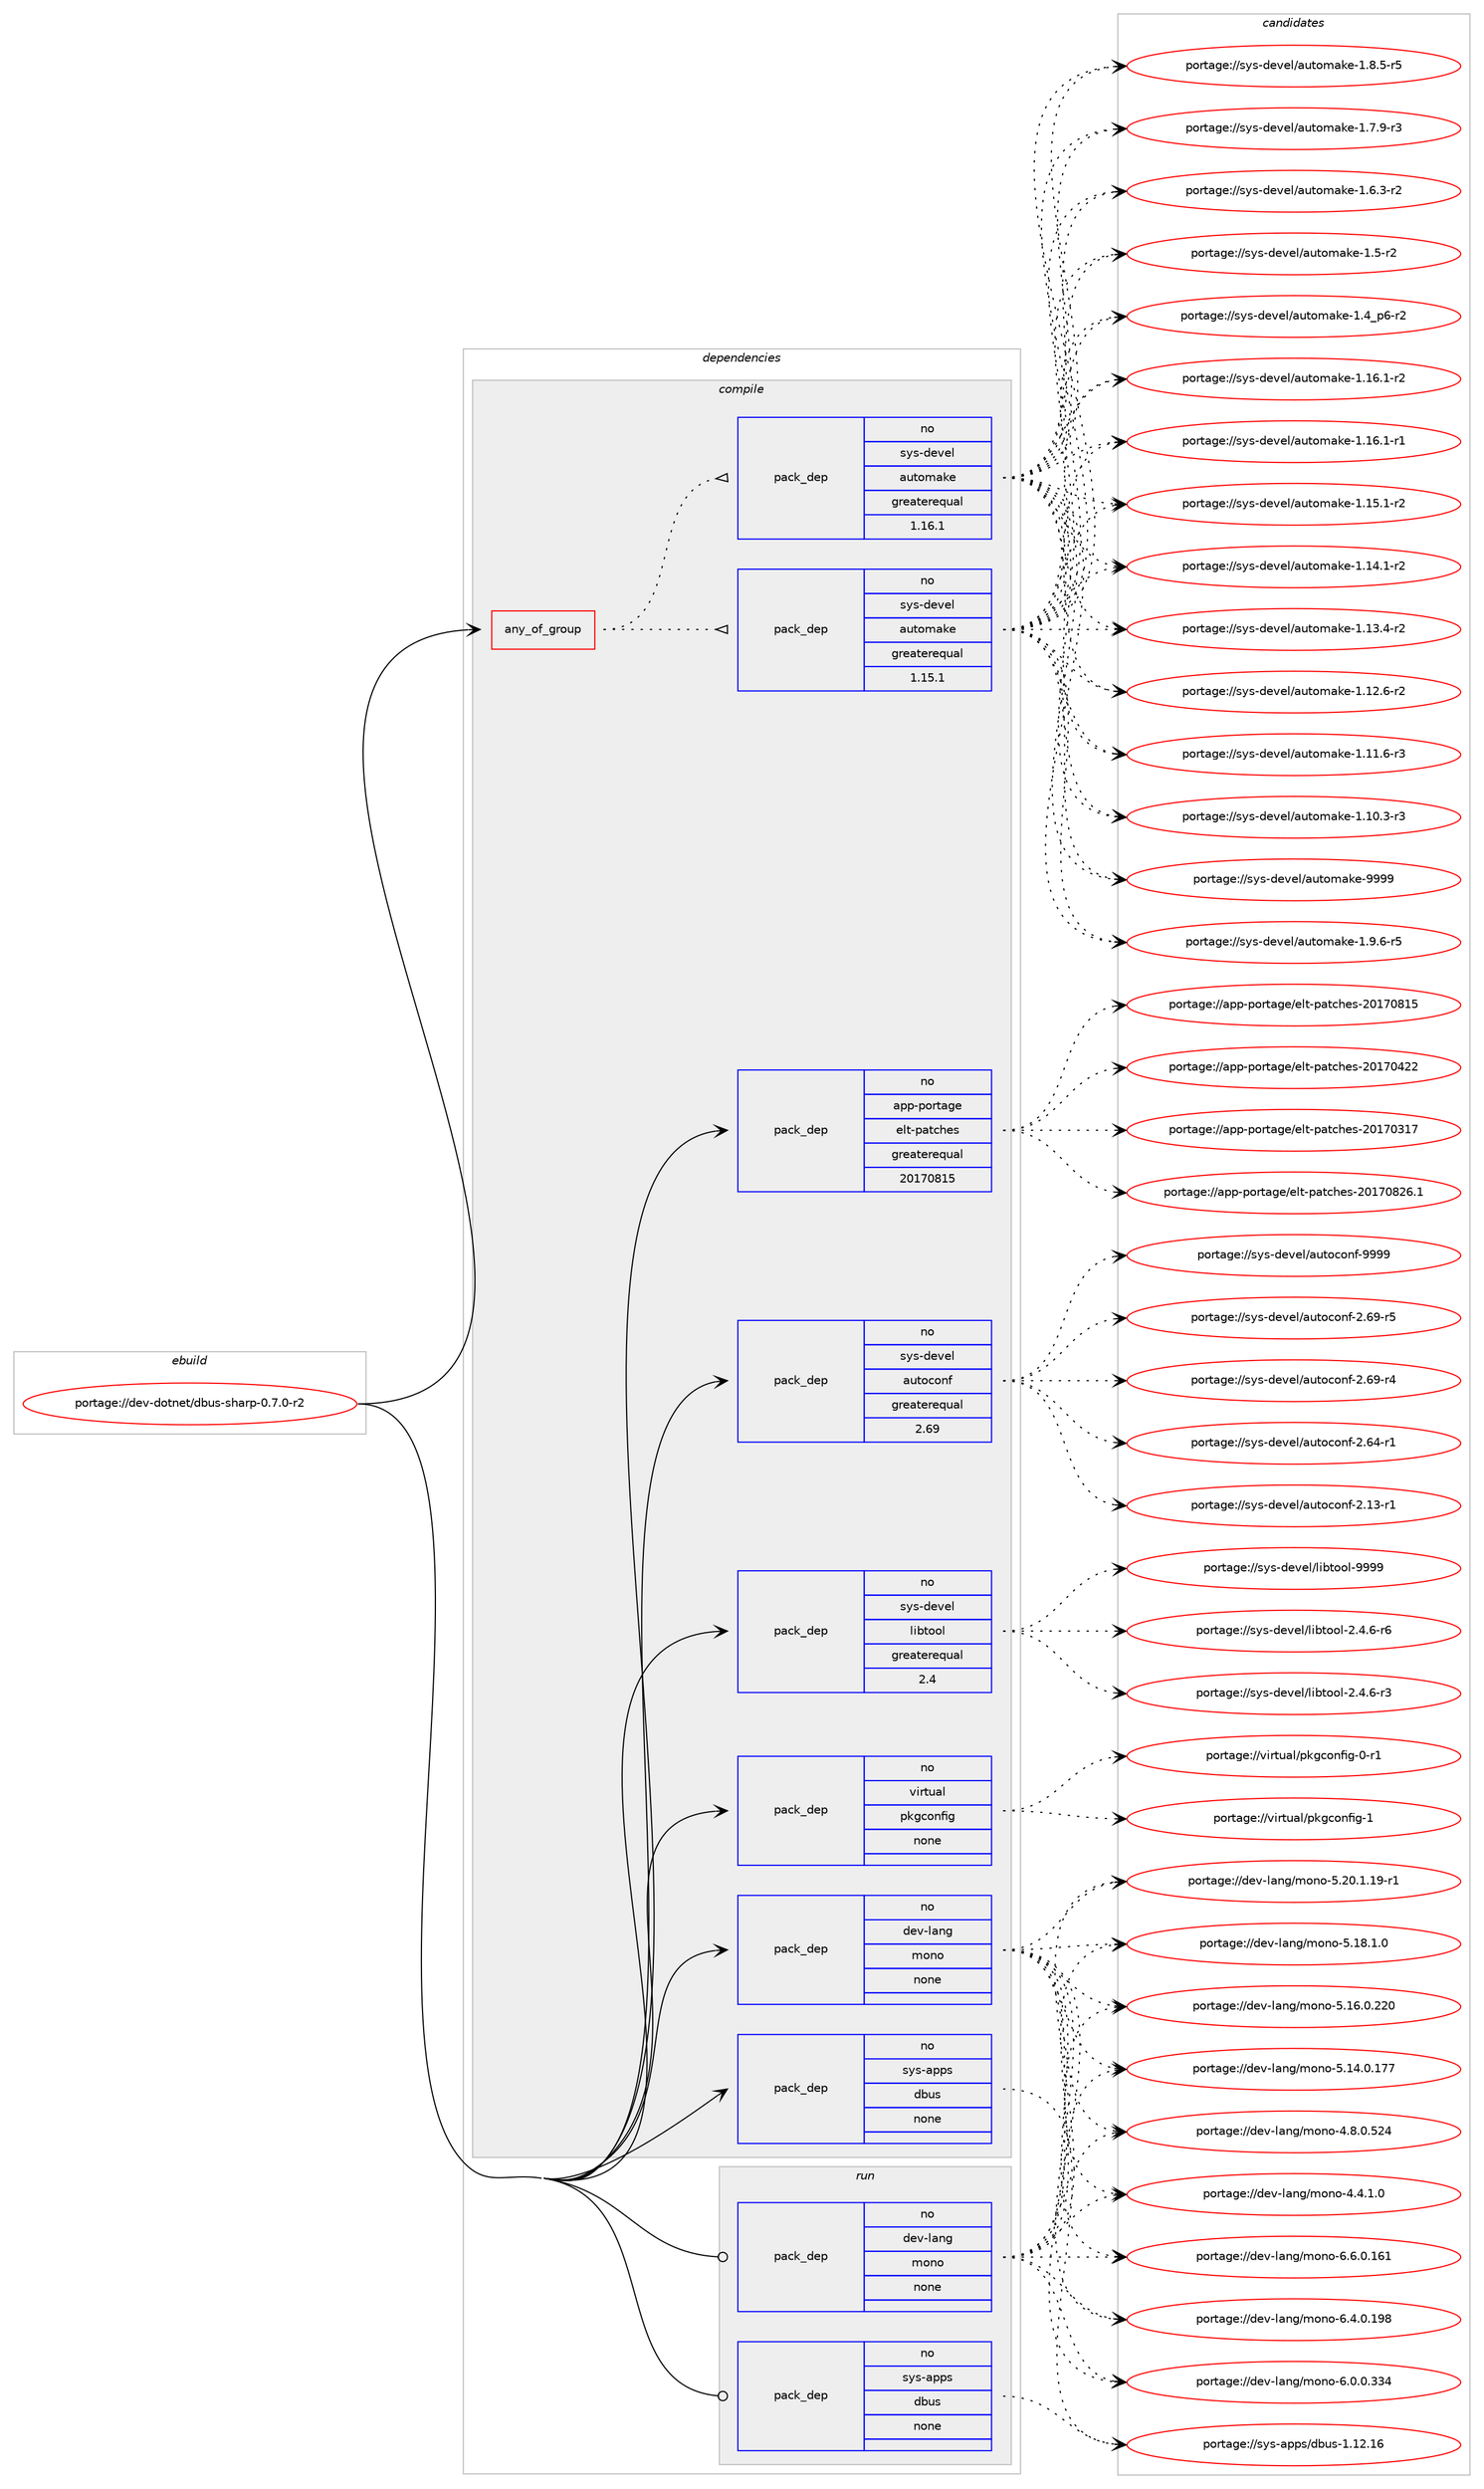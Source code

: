 digraph prolog {

# *************
# Graph options
# *************

newrank=true;
concentrate=true;
compound=true;
graph [rankdir=LR,fontname=Helvetica,fontsize=10,ranksep=1.5];#, ranksep=2.5, nodesep=0.2];
edge  [arrowhead=vee];
node  [fontname=Helvetica,fontsize=10];

# **********
# The ebuild
# **********

subgraph cluster_leftcol {
color=gray;
label=<<i>ebuild</i>>;
id [label="portage://dev-dotnet/dbus-sharp-0.7.0-r2", color=red, width=4, href="../dev-dotnet/dbus-sharp-0.7.0-r2.svg"];
}

# ****************
# The dependencies
# ****************

subgraph cluster_midcol {
color=gray;
label=<<i>dependencies</i>>;
subgraph cluster_compile {
fillcolor="#eeeeee";
style=filled;
label=<<i>compile</i>>;
subgraph any6927 {
dependency576386 [label=<<TABLE BORDER="0" CELLBORDER="1" CELLSPACING="0" CELLPADDING="4"><TR><TD CELLPADDING="10">any_of_group</TD></TR></TABLE>>, shape=none, color=red];subgraph pack433435 {
dependency576387 [label=<<TABLE BORDER="0" CELLBORDER="1" CELLSPACING="0" CELLPADDING="4" WIDTH="220"><TR><TD ROWSPAN="6" CELLPADDING="30">pack_dep</TD></TR><TR><TD WIDTH="110">no</TD></TR><TR><TD>sys-devel</TD></TR><TR><TD>automake</TD></TR><TR><TD>greaterequal</TD></TR><TR><TD>1.16.1</TD></TR></TABLE>>, shape=none, color=blue];
}
dependency576386:e -> dependency576387:w [weight=20,style="dotted",arrowhead="oinv"];
subgraph pack433436 {
dependency576388 [label=<<TABLE BORDER="0" CELLBORDER="1" CELLSPACING="0" CELLPADDING="4" WIDTH="220"><TR><TD ROWSPAN="6" CELLPADDING="30">pack_dep</TD></TR><TR><TD WIDTH="110">no</TD></TR><TR><TD>sys-devel</TD></TR><TR><TD>automake</TD></TR><TR><TD>greaterequal</TD></TR><TR><TD>1.15.1</TD></TR></TABLE>>, shape=none, color=blue];
}
dependency576386:e -> dependency576388:w [weight=20,style="dotted",arrowhead="oinv"];
}
id:e -> dependency576386:w [weight=20,style="solid",arrowhead="vee"];
subgraph pack433437 {
dependency576389 [label=<<TABLE BORDER="0" CELLBORDER="1" CELLSPACING="0" CELLPADDING="4" WIDTH="220"><TR><TD ROWSPAN="6" CELLPADDING="30">pack_dep</TD></TR><TR><TD WIDTH="110">no</TD></TR><TR><TD>app-portage</TD></TR><TR><TD>elt-patches</TD></TR><TR><TD>greaterequal</TD></TR><TR><TD>20170815</TD></TR></TABLE>>, shape=none, color=blue];
}
id:e -> dependency576389:w [weight=20,style="solid",arrowhead="vee"];
subgraph pack433438 {
dependency576390 [label=<<TABLE BORDER="0" CELLBORDER="1" CELLSPACING="0" CELLPADDING="4" WIDTH="220"><TR><TD ROWSPAN="6" CELLPADDING="30">pack_dep</TD></TR><TR><TD WIDTH="110">no</TD></TR><TR><TD>dev-lang</TD></TR><TR><TD>mono</TD></TR><TR><TD>none</TD></TR><TR><TD></TD></TR></TABLE>>, shape=none, color=blue];
}
id:e -> dependency576390:w [weight=20,style="solid",arrowhead="vee"];
subgraph pack433439 {
dependency576391 [label=<<TABLE BORDER="0" CELLBORDER="1" CELLSPACING="0" CELLPADDING="4" WIDTH="220"><TR><TD ROWSPAN="6" CELLPADDING="30">pack_dep</TD></TR><TR><TD WIDTH="110">no</TD></TR><TR><TD>sys-apps</TD></TR><TR><TD>dbus</TD></TR><TR><TD>none</TD></TR><TR><TD></TD></TR></TABLE>>, shape=none, color=blue];
}
id:e -> dependency576391:w [weight=20,style="solid",arrowhead="vee"];
subgraph pack433440 {
dependency576392 [label=<<TABLE BORDER="0" CELLBORDER="1" CELLSPACING="0" CELLPADDING="4" WIDTH="220"><TR><TD ROWSPAN="6" CELLPADDING="30">pack_dep</TD></TR><TR><TD WIDTH="110">no</TD></TR><TR><TD>sys-devel</TD></TR><TR><TD>autoconf</TD></TR><TR><TD>greaterequal</TD></TR><TR><TD>2.69</TD></TR></TABLE>>, shape=none, color=blue];
}
id:e -> dependency576392:w [weight=20,style="solid",arrowhead="vee"];
subgraph pack433441 {
dependency576393 [label=<<TABLE BORDER="0" CELLBORDER="1" CELLSPACING="0" CELLPADDING="4" WIDTH="220"><TR><TD ROWSPAN="6" CELLPADDING="30">pack_dep</TD></TR><TR><TD WIDTH="110">no</TD></TR><TR><TD>sys-devel</TD></TR><TR><TD>libtool</TD></TR><TR><TD>greaterequal</TD></TR><TR><TD>2.4</TD></TR></TABLE>>, shape=none, color=blue];
}
id:e -> dependency576393:w [weight=20,style="solid",arrowhead="vee"];
subgraph pack433442 {
dependency576394 [label=<<TABLE BORDER="0" CELLBORDER="1" CELLSPACING="0" CELLPADDING="4" WIDTH="220"><TR><TD ROWSPAN="6" CELLPADDING="30">pack_dep</TD></TR><TR><TD WIDTH="110">no</TD></TR><TR><TD>virtual</TD></TR><TR><TD>pkgconfig</TD></TR><TR><TD>none</TD></TR><TR><TD></TD></TR></TABLE>>, shape=none, color=blue];
}
id:e -> dependency576394:w [weight=20,style="solid",arrowhead="vee"];
}
subgraph cluster_compileandrun {
fillcolor="#eeeeee";
style=filled;
label=<<i>compile and run</i>>;
}
subgraph cluster_run {
fillcolor="#eeeeee";
style=filled;
label=<<i>run</i>>;
subgraph pack433443 {
dependency576395 [label=<<TABLE BORDER="0" CELLBORDER="1" CELLSPACING="0" CELLPADDING="4" WIDTH="220"><TR><TD ROWSPAN="6" CELLPADDING="30">pack_dep</TD></TR><TR><TD WIDTH="110">no</TD></TR><TR><TD>dev-lang</TD></TR><TR><TD>mono</TD></TR><TR><TD>none</TD></TR><TR><TD></TD></TR></TABLE>>, shape=none, color=blue];
}
id:e -> dependency576395:w [weight=20,style="solid",arrowhead="odot"];
subgraph pack433444 {
dependency576396 [label=<<TABLE BORDER="0" CELLBORDER="1" CELLSPACING="0" CELLPADDING="4" WIDTH="220"><TR><TD ROWSPAN="6" CELLPADDING="30">pack_dep</TD></TR><TR><TD WIDTH="110">no</TD></TR><TR><TD>sys-apps</TD></TR><TR><TD>dbus</TD></TR><TR><TD>none</TD></TR><TR><TD></TD></TR></TABLE>>, shape=none, color=blue];
}
id:e -> dependency576396:w [weight=20,style="solid",arrowhead="odot"];
}
}

# **************
# The candidates
# **************

subgraph cluster_choices {
rank=same;
color=gray;
label=<<i>candidates</i>>;

subgraph choice433435 {
color=black;
nodesep=1;
choice115121115451001011181011084797117116111109971071014557575757 [label="portage://sys-devel/automake-9999", color=red, width=4,href="../sys-devel/automake-9999.svg"];
choice115121115451001011181011084797117116111109971071014549465746544511453 [label="portage://sys-devel/automake-1.9.6-r5", color=red, width=4,href="../sys-devel/automake-1.9.6-r5.svg"];
choice115121115451001011181011084797117116111109971071014549465646534511453 [label="portage://sys-devel/automake-1.8.5-r5", color=red, width=4,href="../sys-devel/automake-1.8.5-r5.svg"];
choice115121115451001011181011084797117116111109971071014549465546574511451 [label="portage://sys-devel/automake-1.7.9-r3", color=red, width=4,href="../sys-devel/automake-1.7.9-r3.svg"];
choice115121115451001011181011084797117116111109971071014549465446514511450 [label="portage://sys-devel/automake-1.6.3-r2", color=red, width=4,href="../sys-devel/automake-1.6.3-r2.svg"];
choice11512111545100101118101108479711711611110997107101454946534511450 [label="portage://sys-devel/automake-1.5-r2", color=red, width=4,href="../sys-devel/automake-1.5-r2.svg"];
choice115121115451001011181011084797117116111109971071014549465295112544511450 [label="portage://sys-devel/automake-1.4_p6-r2", color=red, width=4,href="../sys-devel/automake-1.4_p6-r2.svg"];
choice11512111545100101118101108479711711611110997107101454946495446494511450 [label="portage://sys-devel/automake-1.16.1-r2", color=red, width=4,href="../sys-devel/automake-1.16.1-r2.svg"];
choice11512111545100101118101108479711711611110997107101454946495446494511449 [label="portage://sys-devel/automake-1.16.1-r1", color=red, width=4,href="../sys-devel/automake-1.16.1-r1.svg"];
choice11512111545100101118101108479711711611110997107101454946495346494511450 [label="portage://sys-devel/automake-1.15.1-r2", color=red, width=4,href="../sys-devel/automake-1.15.1-r2.svg"];
choice11512111545100101118101108479711711611110997107101454946495246494511450 [label="portage://sys-devel/automake-1.14.1-r2", color=red, width=4,href="../sys-devel/automake-1.14.1-r2.svg"];
choice11512111545100101118101108479711711611110997107101454946495146524511450 [label="portage://sys-devel/automake-1.13.4-r2", color=red, width=4,href="../sys-devel/automake-1.13.4-r2.svg"];
choice11512111545100101118101108479711711611110997107101454946495046544511450 [label="portage://sys-devel/automake-1.12.6-r2", color=red, width=4,href="../sys-devel/automake-1.12.6-r2.svg"];
choice11512111545100101118101108479711711611110997107101454946494946544511451 [label="portage://sys-devel/automake-1.11.6-r3", color=red, width=4,href="../sys-devel/automake-1.11.6-r3.svg"];
choice11512111545100101118101108479711711611110997107101454946494846514511451 [label="portage://sys-devel/automake-1.10.3-r3", color=red, width=4,href="../sys-devel/automake-1.10.3-r3.svg"];
dependency576387:e -> choice115121115451001011181011084797117116111109971071014557575757:w [style=dotted,weight="100"];
dependency576387:e -> choice115121115451001011181011084797117116111109971071014549465746544511453:w [style=dotted,weight="100"];
dependency576387:e -> choice115121115451001011181011084797117116111109971071014549465646534511453:w [style=dotted,weight="100"];
dependency576387:e -> choice115121115451001011181011084797117116111109971071014549465546574511451:w [style=dotted,weight="100"];
dependency576387:e -> choice115121115451001011181011084797117116111109971071014549465446514511450:w [style=dotted,weight="100"];
dependency576387:e -> choice11512111545100101118101108479711711611110997107101454946534511450:w [style=dotted,weight="100"];
dependency576387:e -> choice115121115451001011181011084797117116111109971071014549465295112544511450:w [style=dotted,weight="100"];
dependency576387:e -> choice11512111545100101118101108479711711611110997107101454946495446494511450:w [style=dotted,weight="100"];
dependency576387:e -> choice11512111545100101118101108479711711611110997107101454946495446494511449:w [style=dotted,weight="100"];
dependency576387:e -> choice11512111545100101118101108479711711611110997107101454946495346494511450:w [style=dotted,weight="100"];
dependency576387:e -> choice11512111545100101118101108479711711611110997107101454946495246494511450:w [style=dotted,weight="100"];
dependency576387:e -> choice11512111545100101118101108479711711611110997107101454946495146524511450:w [style=dotted,weight="100"];
dependency576387:e -> choice11512111545100101118101108479711711611110997107101454946495046544511450:w [style=dotted,weight="100"];
dependency576387:e -> choice11512111545100101118101108479711711611110997107101454946494946544511451:w [style=dotted,weight="100"];
dependency576387:e -> choice11512111545100101118101108479711711611110997107101454946494846514511451:w [style=dotted,weight="100"];
}
subgraph choice433436 {
color=black;
nodesep=1;
choice115121115451001011181011084797117116111109971071014557575757 [label="portage://sys-devel/automake-9999", color=red, width=4,href="../sys-devel/automake-9999.svg"];
choice115121115451001011181011084797117116111109971071014549465746544511453 [label="portage://sys-devel/automake-1.9.6-r5", color=red, width=4,href="../sys-devel/automake-1.9.6-r5.svg"];
choice115121115451001011181011084797117116111109971071014549465646534511453 [label="portage://sys-devel/automake-1.8.5-r5", color=red, width=4,href="../sys-devel/automake-1.8.5-r5.svg"];
choice115121115451001011181011084797117116111109971071014549465546574511451 [label="portage://sys-devel/automake-1.7.9-r3", color=red, width=4,href="../sys-devel/automake-1.7.9-r3.svg"];
choice115121115451001011181011084797117116111109971071014549465446514511450 [label="portage://sys-devel/automake-1.6.3-r2", color=red, width=4,href="../sys-devel/automake-1.6.3-r2.svg"];
choice11512111545100101118101108479711711611110997107101454946534511450 [label="portage://sys-devel/automake-1.5-r2", color=red, width=4,href="../sys-devel/automake-1.5-r2.svg"];
choice115121115451001011181011084797117116111109971071014549465295112544511450 [label="portage://sys-devel/automake-1.4_p6-r2", color=red, width=4,href="../sys-devel/automake-1.4_p6-r2.svg"];
choice11512111545100101118101108479711711611110997107101454946495446494511450 [label="portage://sys-devel/automake-1.16.1-r2", color=red, width=4,href="../sys-devel/automake-1.16.1-r2.svg"];
choice11512111545100101118101108479711711611110997107101454946495446494511449 [label="portage://sys-devel/automake-1.16.1-r1", color=red, width=4,href="../sys-devel/automake-1.16.1-r1.svg"];
choice11512111545100101118101108479711711611110997107101454946495346494511450 [label="portage://sys-devel/automake-1.15.1-r2", color=red, width=4,href="../sys-devel/automake-1.15.1-r2.svg"];
choice11512111545100101118101108479711711611110997107101454946495246494511450 [label="portage://sys-devel/automake-1.14.1-r2", color=red, width=4,href="../sys-devel/automake-1.14.1-r2.svg"];
choice11512111545100101118101108479711711611110997107101454946495146524511450 [label="portage://sys-devel/automake-1.13.4-r2", color=red, width=4,href="../sys-devel/automake-1.13.4-r2.svg"];
choice11512111545100101118101108479711711611110997107101454946495046544511450 [label="portage://sys-devel/automake-1.12.6-r2", color=red, width=4,href="../sys-devel/automake-1.12.6-r2.svg"];
choice11512111545100101118101108479711711611110997107101454946494946544511451 [label="portage://sys-devel/automake-1.11.6-r3", color=red, width=4,href="../sys-devel/automake-1.11.6-r3.svg"];
choice11512111545100101118101108479711711611110997107101454946494846514511451 [label="portage://sys-devel/automake-1.10.3-r3", color=red, width=4,href="../sys-devel/automake-1.10.3-r3.svg"];
dependency576388:e -> choice115121115451001011181011084797117116111109971071014557575757:w [style=dotted,weight="100"];
dependency576388:e -> choice115121115451001011181011084797117116111109971071014549465746544511453:w [style=dotted,weight="100"];
dependency576388:e -> choice115121115451001011181011084797117116111109971071014549465646534511453:w [style=dotted,weight="100"];
dependency576388:e -> choice115121115451001011181011084797117116111109971071014549465546574511451:w [style=dotted,weight="100"];
dependency576388:e -> choice115121115451001011181011084797117116111109971071014549465446514511450:w [style=dotted,weight="100"];
dependency576388:e -> choice11512111545100101118101108479711711611110997107101454946534511450:w [style=dotted,weight="100"];
dependency576388:e -> choice115121115451001011181011084797117116111109971071014549465295112544511450:w [style=dotted,weight="100"];
dependency576388:e -> choice11512111545100101118101108479711711611110997107101454946495446494511450:w [style=dotted,weight="100"];
dependency576388:e -> choice11512111545100101118101108479711711611110997107101454946495446494511449:w [style=dotted,weight="100"];
dependency576388:e -> choice11512111545100101118101108479711711611110997107101454946495346494511450:w [style=dotted,weight="100"];
dependency576388:e -> choice11512111545100101118101108479711711611110997107101454946495246494511450:w [style=dotted,weight="100"];
dependency576388:e -> choice11512111545100101118101108479711711611110997107101454946495146524511450:w [style=dotted,weight="100"];
dependency576388:e -> choice11512111545100101118101108479711711611110997107101454946495046544511450:w [style=dotted,weight="100"];
dependency576388:e -> choice11512111545100101118101108479711711611110997107101454946494946544511451:w [style=dotted,weight="100"];
dependency576388:e -> choice11512111545100101118101108479711711611110997107101454946494846514511451:w [style=dotted,weight="100"];
}
subgraph choice433437 {
color=black;
nodesep=1;
choice971121124511211111411697103101471011081164511297116991041011154550484955485650544649 [label="portage://app-portage/elt-patches-20170826.1", color=red, width=4,href="../app-portage/elt-patches-20170826.1.svg"];
choice97112112451121111141169710310147101108116451129711699104101115455048495548564953 [label="portage://app-portage/elt-patches-20170815", color=red, width=4,href="../app-portage/elt-patches-20170815.svg"];
choice97112112451121111141169710310147101108116451129711699104101115455048495548525050 [label="portage://app-portage/elt-patches-20170422", color=red, width=4,href="../app-portage/elt-patches-20170422.svg"];
choice97112112451121111141169710310147101108116451129711699104101115455048495548514955 [label="portage://app-portage/elt-patches-20170317", color=red, width=4,href="../app-portage/elt-patches-20170317.svg"];
dependency576389:e -> choice971121124511211111411697103101471011081164511297116991041011154550484955485650544649:w [style=dotted,weight="100"];
dependency576389:e -> choice97112112451121111141169710310147101108116451129711699104101115455048495548564953:w [style=dotted,weight="100"];
dependency576389:e -> choice97112112451121111141169710310147101108116451129711699104101115455048495548525050:w [style=dotted,weight="100"];
dependency576389:e -> choice97112112451121111141169710310147101108116451129711699104101115455048495548514955:w [style=dotted,weight="100"];
}
subgraph choice433438 {
color=black;
nodesep=1;
choice10010111845108971101034710911111011145544654464846495449 [label="portage://dev-lang/mono-6.6.0.161", color=red, width=4,href="../dev-lang/mono-6.6.0.161.svg"];
choice10010111845108971101034710911111011145544652464846495756 [label="portage://dev-lang/mono-6.4.0.198", color=red, width=4,href="../dev-lang/mono-6.4.0.198.svg"];
choice10010111845108971101034710911111011145544648464846515152 [label="portage://dev-lang/mono-6.0.0.334", color=red, width=4,href="../dev-lang/mono-6.0.0.334.svg"];
choice100101118451089711010347109111110111455346504846494649574511449 [label="portage://dev-lang/mono-5.20.1.19-r1", color=red, width=4,href="../dev-lang/mono-5.20.1.19-r1.svg"];
choice100101118451089711010347109111110111455346495646494648 [label="portage://dev-lang/mono-5.18.1.0", color=red, width=4,href="../dev-lang/mono-5.18.1.0.svg"];
choice1001011184510897110103471091111101114553464954464846505048 [label="portage://dev-lang/mono-5.16.0.220", color=red, width=4,href="../dev-lang/mono-5.16.0.220.svg"];
choice1001011184510897110103471091111101114553464952464846495555 [label="portage://dev-lang/mono-5.14.0.177", color=red, width=4,href="../dev-lang/mono-5.14.0.177.svg"];
choice10010111845108971101034710911111011145524656464846535052 [label="portage://dev-lang/mono-4.8.0.524", color=red, width=4,href="../dev-lang/mono-4.8.0.524.svg"];
choice1001011184510897110103471091111101114552465246494648 [label="portage://dev-lang/mono-4.4.1.0", color=red, width=4,href="../dev-lang/mono-4.4.1.0.svg"];
dependency576390:e -> choice10010111845108971101034710911111011145544654464846495449:w [style=dotted,weight="100"];
dependency576390:e -> choice10010111845108971101034710911111011145544652464846495756:w [style=dotted,weight="100"];
dependency576390:e -> choice10010111845108971101034710911111011145544648464846515152:w [style=dotted,weight="100"];
dependency576390:e -> choice100101118451089711010347109111110111455346504846494649574511449:w [style=dotted,weight="100"];
dependency576390:e -> choice100101118451089711010347109111110111455346495646494648:w [style=dotted,weight="100"];
dependency576390:e -> choice1001011184510897110103471091111101114553464954464846505048:w [style=dotted,weight="100"];
dependency576390:e -> choice1001011184510897110103471091111101114553464952464846495555:w [style=dotted,weight="100"];
dependency576390:e -> choice10010111845108971101034710911111011145524656464846535052:w [style=dotted,weight="100"];
dependency576390:e -> choice1001011184510897110103471091111101114552465246494648:w [style=dotted,weight="100"];
}
subgraph choice433439 {
color=black;
nodesep=1;
choice115121115459711211211547100981171154549464950464954 [label="portage://sys-apps/dbus-1.12.16", color=red, width=4,href="../sys-apps/dbus-1.12.16.svg"];
dependency576391:e -> choice115121115459711211211547100981171154549464950464954:w [style=dotted,weight="100"];
}
subgraph choice433440 {
color=black;
nodesep=1;
choice115121115451001011181011084797117116111991111101024557575757 [label="portage://sys-devel/autoconf-9999", color=red, width=4,href="../sys-devel/autoconf-9999.svg"];
choice1151211154510010111810110847971171161119911111010245504654574511453 [label="portage://sys-devel/autoconf-2.69-r5", color=red, width=4,href="../sys-devel/autoconf-2.69-r5.svg"];
choice1151211154510010111810110847971171161119911111010245504654574511452 [label="portage://sys-devel/autoconf-2.69-r4", color=red, width=4,href="../sys-devel/autoconf-2.69-r4.svg"];
choice1151211154510010111810110847971171161119911111010245504654524511449 [label="portage://sys-devel/autoconf-2.64-r1", color=red, width=4,href="../sys-devel/autoconf-2.64-r1.svg"];
choice1151211154510010111810110847971171161119911111010245504649514511449 [label="portage://sys-devel/autoconf-2.13-r1", color=red, width=4,href="../sys-devel/autoconf-2.13-r1.svg"];
dependency576392:e -> choice115121115451001011181011084797117116111991111101024557575757:w [style=dotted,weight="100"];
dependency576392:e -> choice1151211154510010111810110847971171161119911111010245504654574511453:w [style=dotted,weight="100"];
dependency576392:e -> choice1151211154510010111810110847971171161119911111010245504654574511452:w [style=dotted,weight="100"];
dependency576392:e -> choice1151211154510010111810110847971171161119911111010245504654524511449:w [style=dotted,weight="100"];
dependency576392:e -> choice1151211154510010111810110847971171161119911111010245504649514511449:w [style=dotted,weight="100"];
}
subgraph choice433441 {
color=black;
nodesep=1;
choice1151211154510010111810110847108105981161111111084557575757 [label="portage://sys-devel/libtool-9999", color=red, width=4,href="../sys-devel/libtool-9999.svg"];
choice1151211154510010111810110847108105981161111111084550465246544511454 [label="portage://sys-devel/libtool-2.4.6-r6", color=red, width=4,href="../sys-devel/libtool-2.4.6-r6.svg"];
choice1151211154510010111810110847108105981161111111084550465246544511451 [label="portage://sys-devel/libtool-2.4.6-r3", color=red, width=4,href="../sys-devel/libtool-2.4.6-r3.svg"];
dependency576393:e -> choice1151211154510010111810110847108105981161111111084557575757:w [style=dotted,weight="100"];
dependency576393:e -> choice1151211154510010111810110847108105981161111111084550465246544511454:w [style=dotted,weight="100"];
dependency576393:e -> choice1151211154510010111810110847108105981161111111084550465246544511451:w [style=dotted,weight="100"];
}
subgraph choice433442 {
color=black;
nodesep=1;
choice1181051141161179710847112107103991111101021051034549 [label="portage://virtual/pkgconfig-1", color=red, width=4,href="../virtual/pkgconfig-1.svg"];
choice11810511411611797108471121071039911111010210510345484511449 [label="portage://virtual/pkgconfig-0-r1", color=red, width=4,href="../virtual/pkgconfig-0-r1.svg"];
dependency576394:e -> choice1181051141161179710847112107103991111101021051034549:w [style=dotted,weight="100"];
dependency576394:e -> choice11810511411611797108471121071039911111010210510345484511449:w [style=dotted,weight="100"];
}
subgraph choice433443 {
color=black;
nodesep=1;
choice10010111845108971101034710911111011145544654464846495449 [label="portage://dev-lang/mono-6.6.0.161", color=red, width=4,href="../dev-lang/mono-6.6.0.161.svg"];
choice10010111845108971101034710911111011145544652464846495756 [label="portage://dev-lang/mono-6.4.0.198", color=red, width=4,href="../dev-lang/mono-6.4.0.198.svg"];
choice10010111845108971101034710911111011145544648464846515152 [label="portage://dev-lang/mono-6.0.0.334", color=red, width=4,href="../dev-lang/mono-6.0.0.334.svg"];
choice100101118451089711010347109111110111455346504846494649574511449 [label="portage://dev-lang/mono-5.20.1.19-r1", color=red, width=4,href="../dev-lang/mono-5.20.1.19-r1.svg"];
choice100101118451089711010347109111110111455346495646494648 [label="portage://dev-lang/mono-5.18.1.0", color=red, width=4,href="../dev-lang/mono-5.18.1.0.svg"];
choice1001011184510897110103471091111101114553464954464846505048 [label="portage://dev-lang/mono-5.16.0.220", color=red, width=4,href="../dev-lang/mono-5.16.0.220.svg"];
choice1001011184510897110103471091111101114553464952464846495555 [label="portage://dev-lang/mono-5.14.0.177", color=red, width=4,href="../dev-lang/mono-5.14.0.177.svg"];
choice10010111845108971101034710911111011145524656464846535052 [label="portage://dev-lang/mono-4.8.0.524", color=red, width=4,href="../dev-lang/mono-4.8.0.524.svg"];
choice1001011184510897110103471091111101114552465246494648 [label="portage://dev-lang/mono-4.4.1.0", color=red, width=4,href="../dev-lang/mono-4.4.1.0.svg"];
dependency576395:e -> choice10010111845108971101034710911111011145544654464846495449:w [style=dotted,weight="100"];
dependency576395:e -> choice10010111845108971101034710911111011145544652464846495756:w [style=dotted,weight="100"];
dependency576395:e -> choice10010111845108971101034710911111011145544648464846515152:w [style=dotted,weight="100"];
dependency576395:e -> choice100101118451089711010347109111110111455346504846494649574511449:w [style=dotted,weight="100"];
dependency576395:e -> choice100101118451089711010347109111110111455346495646494648:w [style=dotted,weight="100"];
dependency576395:e -> choice1001011184510897110103471091111101114553464954464846505048:w [style=dotted,weight="100"];
dependency576395:e -> choice1001011184510897110103471091111101114553464952464846495555:w [style=dotted,weight="100"];
dependency576395:e -> choice10010111845108971101034710911111011145524656464846535052:w [style=dotted,weight="100"];
dependency576395:e -> choice1001011184510897110103471091111101114552465246494648:w [style=dotted,weight="100"];
}
subgraph choice433444 {
color=black;
nodesep=1;
choice115121115459711211211547100981171154549464950464954 [label="portage://sys-apps/dbus-1.12.16", color=red, width=4,href="../sys-apps/dbus-1.12.16.svg"];
dependency576396:e -> choice115121115459711211211547100981171154549464950464954:w [style=dotted,weight="100"];
}
}

}
